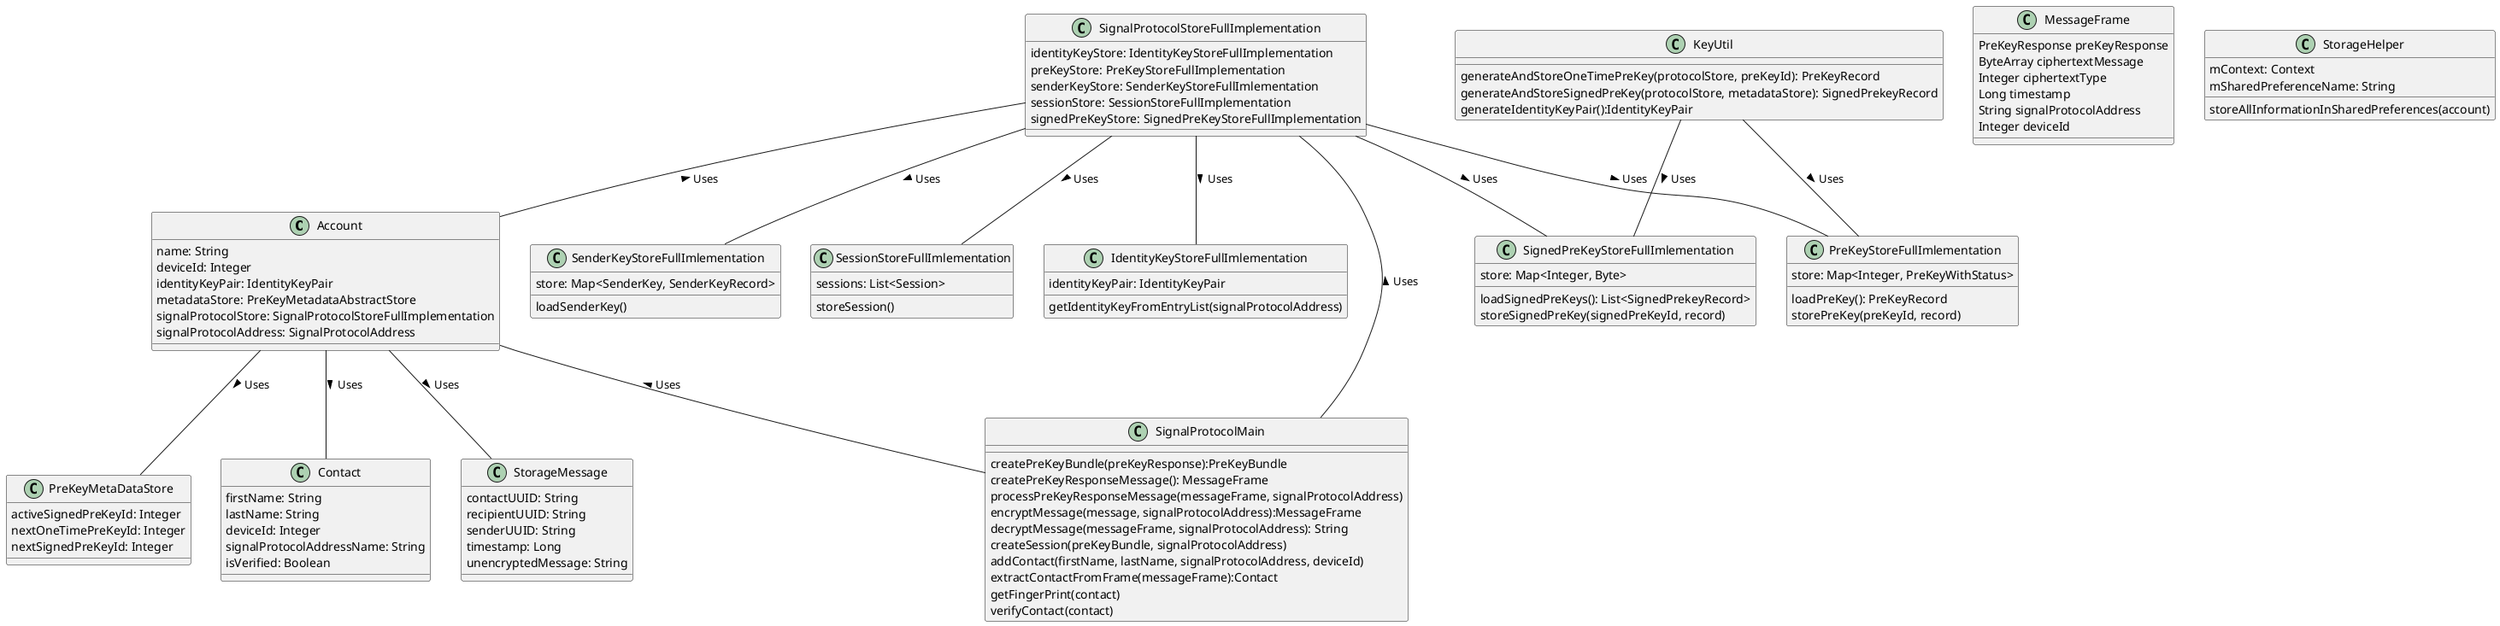 @startuml
'https://plantuml.com/class-diagram


Account -- SignalProtocolMain: Uses <
Account -- Contact: Uses >
Account -- StorageMessage: Uses >
Account -- PreKeyMetaDataStore: Uses >
SignalProtocolStoreFullImplementation -- Account: Uses <
SignalProtocolStoreFullImplementation -- SignalProtocolMain: Uses <

SignalProtocolStoreFullImplementation -- SenderKeyStoreFullImlementation: Uses >
SignalProtocolStoreFullImplementation -- SessionStoreFullImlementation: Uses >
SignalProtocolStoreFullImplementation -- IdentityKeyStoreFullImlementation: Uses >
SignalProtocolStoreFullImplementation -- SignedPreKeyStoreFullImlementation: Uses >
SignalProtocolStoreFullImplementation -- PreKeyStoreFullImlementation: Uses >

KeyUtil -- SignedPreKeyStoreFullImlementation: Uses >
KeyUtil -- PreKeyStoreFullImlementation: Uses >

class SignalProtocolMain{
  createPreKeyBundle(preKeyResponse):PreKeyBundle
  createPreKeyResponseMessage(): MessageFrame
  processPreKeyResponseMessage(messageFrame, signalProtocolAddress)
  encryptMessage(message, signalProtocolAddress):MessageFrame
  decryptMessage(messageFrame, signalProtocolAddress): String
  createSession(preKeyBundle, signalProtocolAddress)
  addContact(firstName, lastName, signalProtocolAddress, deviceId)
  extractContactFromFrame(messageFrame):Contact
  getFingerPrint(contact)
  verifyContact(contact)
}

class MessageFrame{
   PreKeyResponse preKeyResponse
   ByteArray ciphertextMessage
   Integer ciphertextType
   Long timestamp
   String signalProtocolAddress
   Integer deviceId
}

class Account{
    name: String
    deviceId: Integer
    identityKeyPair: IdentityKeyPair
    metadataStore: PreKeyMetadataAbstractStore
    signalProtocolStore: SignalProtocolStoreFullImplementation
    signalProtocolAddress: SignalProtocolAddress
}

class SignalProtocolStoreFullImplementation{
    identityKeyStore: IdentityKeyStoreFullImplementation
    preKeyStore: PreKeyStoreFullImplementation
    senderKeyStore: SenderKeyStoreFullImlementation
    sessionStore: SessionStoreFullImplementation
    signedPreKeyStore: SignedPreKeyStoreFullImplementation
}

class SenderKeyStoreFullImlementation{
    store: Map<SenderKey, SenderKeyRecord>
    loadSenderKey()
}

class SessionStoreFullImlementation{
    sessions: List<Session>
    storeSession()
}

class IdentityKeyStoreFullImlementation{
    identityKeyPair: IdentityKeyPair
    getIdentityKeyFromEntryList(signalProtocolAddress)
}

class SignedPreKeyStoreFullImlementation{
    store: Map<Integer, Byte>
    loadSignedPreKeys(): List<SignedPrekeyRecord>
    storeSignedPreKey(signedPreKeyId, record)
}

class PreKeyStoreFullImlementation{
    store: Map<Integer, PreKeyWithStatus>
    loadPreKey(): PreKeyRecord
    storePreKey(preKeyId, record)
}

class KeyUtil{
    generateAndStoreOneTimePreKey(protocolStore, preKeyId): PreKeyRecord
    generateAndStoreSignedPreKey(protocolStore, metadataStore): SignedPrekeyRecord
    generateIdentityKeyPair():IdentityKeyPair
}

class Contact{
    firstName: String
    lastName: String
    deviceId: Integer
    signalProtocolAddressName: String
    isVerified: Boolean
}

class StorageMessage{
    contactUUID: String
    recipientUUID: String
    senderUUID: String
    timestamp: Long
    unencryptedMessage: String
}

class PreKeyMetaDataStore{
    activeSignedPreKeyId: Integer
    nextOneTimePreKeyId: Integer
    nextSignedPreKeyId: Integer
}

class StorageHelper{
    mContext: Context
    mSharedPreferenceName: String
    storeAllInformationInSharedPreferences(account)
}



@enduml